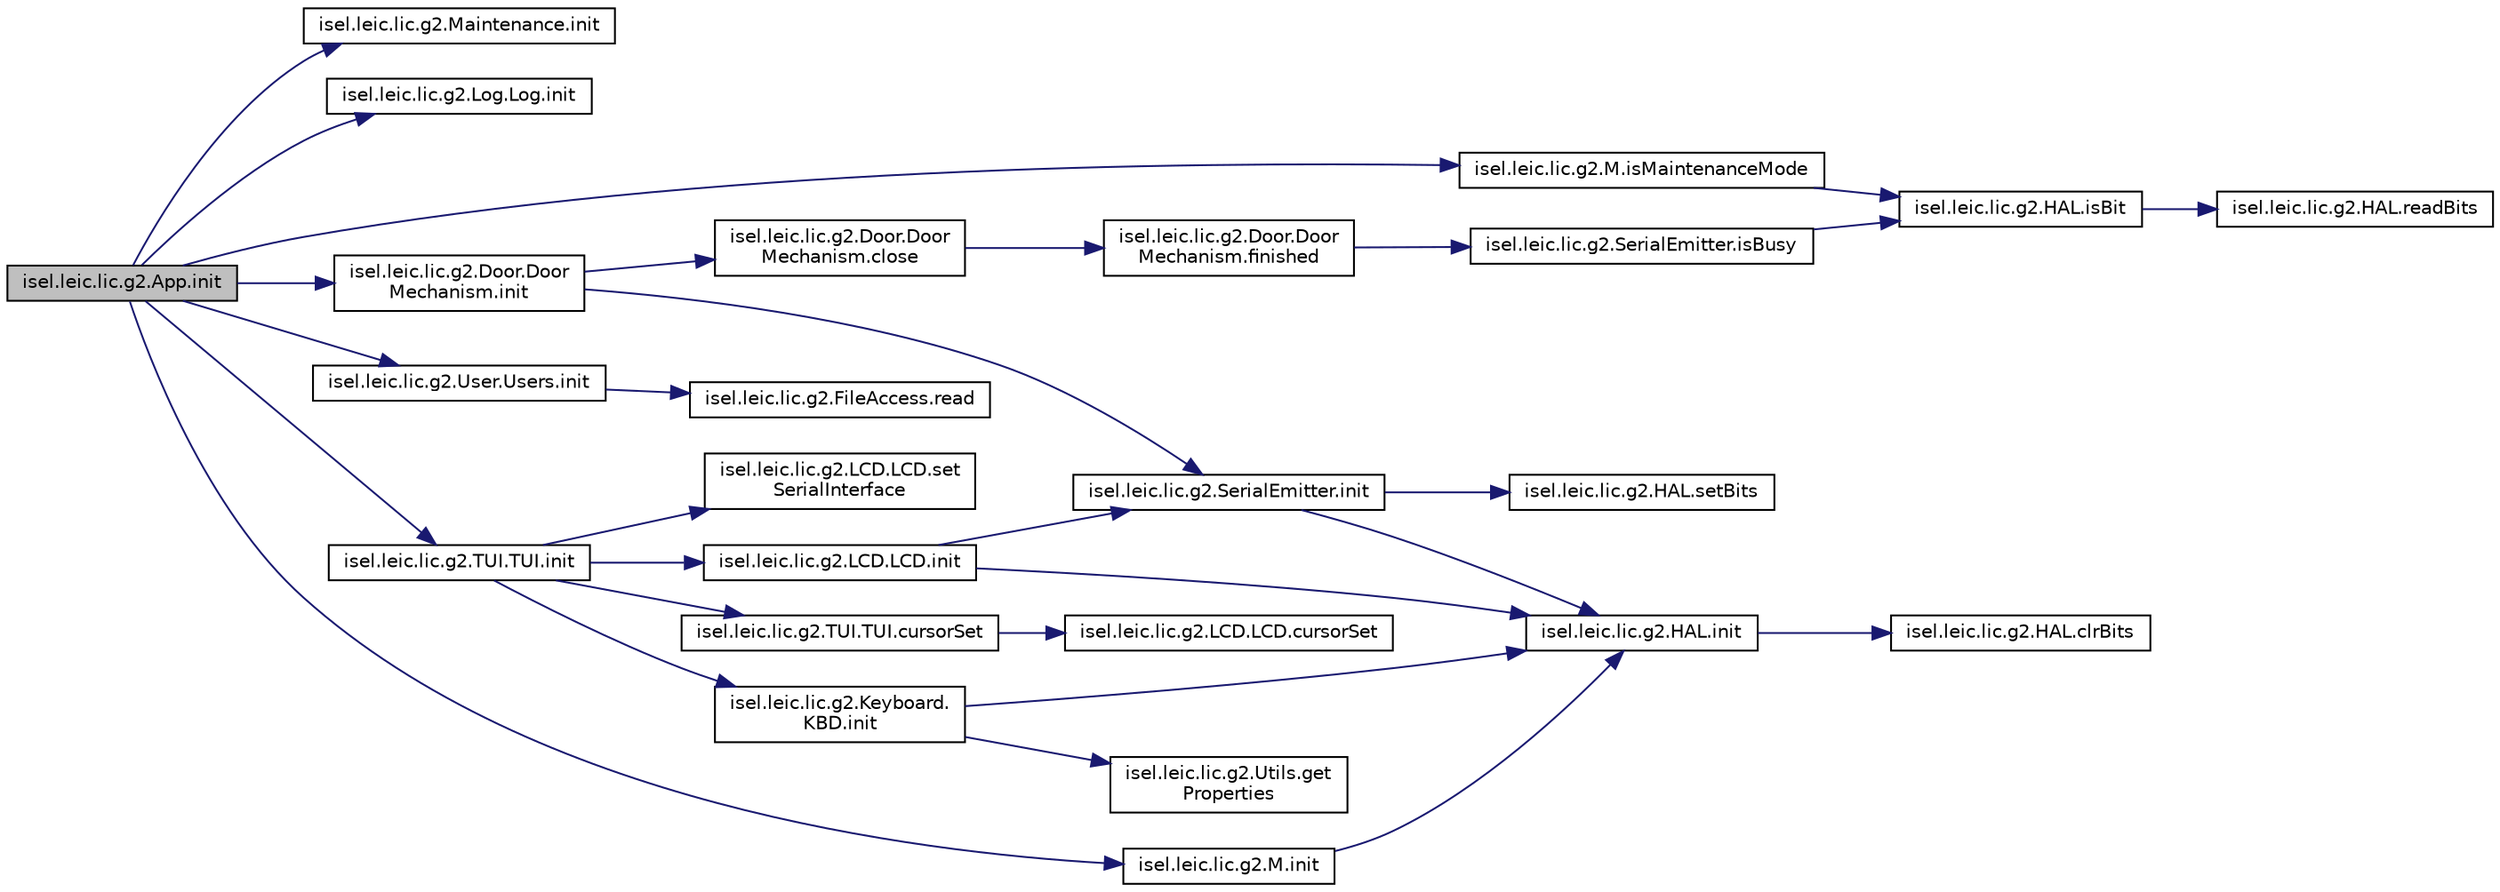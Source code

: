 digraph "isel.leic.lic.g2.App.init"
{
 // LATEX_PDF_SIZE
  edge [fontname="Helvetica",fontsize="10",labelfontname="Helvetica",labelfontsize="10"];
  node [fontname="Helvetica",fontsize="10",shape=record];
  rankdir="LR";
  Node1 [label="isel.leic.lic.g2.App.init",height=0.2,width=0.4,color="black", fillcolor="grey75", style="filled", fontcolor="black",tooltip=" "];
  Node1 -> Node2 [color="midnightblue",fontsize="10",style="solid"];
  Node2 [label="isel.leic.lic.g2.Maintenance.init",height=0.2,width=0.4,color="black", fillcolor="white", style="filled",URL="$classisel_1_1leic_1_1lic_1_1g2_1_1_maintenance.html#aba14ef56d431c1b3ad1bbd49ce7ff509",tooltip=" "];
  Node1 -> Node3 [color="midnightblue",fontsize="10",style="solid"];
  Node3 [label="isel.leic.lic.g2.Log.Log.init",height=0.2,width=0.4,color="black", fillcolor="white", style="filled",URL="$classisel_1_1leic_1_1lic_1_1g2_1_1_log_1_1_log.html#a4e9a2eb58ab3e8d20df64bb798fc69d2",tooltip=" "];
  Node1 -> Node4 [color="midnightblue",fontsize="10",style="solid"];
  Node4 [label="isel.leic.lic.g2.M.init",height=0.2,width=0.4,color="black", fillcolor="white", style="filled",URL="$classisel_1_1leic_1_1lic_1_1g2_1_1_m.html#ab83e43d7480d013eecfd7efa8c03c3db",tooltip=" "];
  Node4 -> Node5 [color="midnightblue",fontsize="10",style="solid"];
  Node5 [label="isel.leic.lic.g2.HAL.init",height=0.2,width=0.4,color="black", fillcolor="white", style="filled",URL="$classisel_1_1leic_1_1lic_1_1g2_1_1_h_a_l.html#af7539422bf1e4f0f8a27be6b25f74db7",tooltip=" "];
  Node5 -> Node6 [color="midnightblue",fontsize="10",style="solid"];
  Node6 [label="isel.leic.lic.g2.HAL.clrBits",height=0.2,width=0.4,color="black", fillcolor="white", style="filled",URL="$classisel_1_1leic_1_1lic_1_1g2_1_1_h_a_l.html#a08ab15ee3113f739261e847465fec706",tooltip=" "];
  Node1 -> Node7 [color="midnightblue",fontsize="10",style="solid"];
  Node7 [label="isel.leic.lic.g2.User.Users.init",height=0.2,width=0.4,color="black", fillcolor="white", style="filled",URL="$classisel_1_1leic_1_1lic_1_1g2_1_1_user_1_1_users.html#ae0c4b5e1dd5072043180a2e48667946c",tooltip=" "];
  Node7 -> Node8 [color="midnightblue",fontsize="10",style="solid"];
  Node8 [label="isel.leic.lic.g2.FileAccess.read",height=0.2,width=0.4,color="black", fillcolor="white", style="filled",URL="$classisel_1_1leic_1_1lic_1_1g2_1_1_file_access.html#ab54884a984ffebc48ec0f87f887efbc0",tooltip=" "];
  Node1 -> Node9 [color="midnightblue",fontsize="10",style="solid"];
  Node9 [label="isel.leic.lic.g2.Door.Door\lMechanism.init",height=0.2,width=0.4,color="black", fillcolor="white", style="filled",URL="$classisel_1_1leic_1_1lic_1_1g2_1_1_door_1_1_door_mechanism.html#a46b05ac1b5bd930777170d82727f034f",tooltip=" "];
  Node9 -> Node10 [color="midnightblue",fontsize="10",style="solid"];
  Node10 [label="isel.leic.lic.g2.Door.Door\lMechanism.close",height=0.2,width=0.4,color="black", fillcolor="white", style="filled",URL="$classisel_1_1leic_1_1lic_1_1g2_1_1_door_1_1_door_mechanism.html#ab92019e0d835f9ce2bc51a23a0d69009",tooltip=" "];
  Node10 -> Node11 [color="midnightblue",fontsize="10",style="solid"];
  Node11 [label="isel.leic.lic.g2.Door.Door\lMechanism.finished",height=0.2,width=0.4,color="black", fillcolor="white", style="filled",URL="$classisel_1_1leic_1_1lic_1_1g2_1_1_door_1_1_door_mechanism.html#a4c6438e31daabd5138dd0d542bf2603b",tooltip=" "];
  Node11 -> Node12 [color="midnightblue",fontsize="10",style="solid"];
  Node12 [label="isel.leic.lic.g2.SerialEmitter.isBusy",height=0.2,width=0.4,color="black", fillcolor="white", style="filled",URL="$classisel_1_1leic_1_1lic_1_1g2_1_1_serial_emitter.html#aade49b48039f011f38dc20befe139e41",tooltip=" "];
  Node12 -> Node13 [color="midnightblue",fontsize="10",style="solid"];
  Node13 [label="isel.leic.lic.g2.HAL.isBit",height=0.2,width=0.4,color="black", fillcolor="white", style="filled",URL="$classisel_1_1leic_1_1lic_1_1g2_1_1_h_a_l.html#ae646fea5575649187c3d04e65c5b75d1",tooltip=" "];
  Node13 -> Node14 [color="midnightblue",fontsize="10",style="solid"];
  Node14 [label="isel.leic.lic.g2.HAL.readBits",height=0.2,width=0.4,color="black", fillcolor="white", style="filled",URL="$classisel_1_1leic_1_1lic_1_1g2_1_1_h_a_l.html#a1ad88f3eb5aa5e2c6a2c7732ca25a57e",tooltip=" "];
  Node9 -> Node15 [color="midnightblue",fontsize="10",style="solid"];
  Node15 [label="isel.leic.lic.g2.SerialEmitter.init",height=0.2,width=0.4,color="black", fillcolor="white", style="filled",URL="$classisel_1_1leic_1_1lic_1_1g2_1_1_serial_emitter.html#aa310cd485f9560af93689df2bc3eecc3",tooltip=" "];
  Node15 -> Node5 [color="midnightblue",fontsize="10",style="solid"];
  Node15 -> Node16 [color="midnightblue",fontsize="10",style="solid"];
  Node16 [label="isel.leic.lic.g2.HAL.setBits",height=0.2,width=0.4,color="black", fillcolor="white", style="filled",URL="$classisel_1_1leic_1_1lic_1_1g2_1_1_h_a_l.html#a2ccd8dbfa7a7664e9d67e2321ba2a0f3",tooltip=" "];
  Node1 -> Node17 [color="midnightblue",fontsize="10",style="solid"];
  Node17 [label="isel.leic.lic.g2.TUI.TUI.init",height=0.2,width=0.4,color="black", fillcolor="white", style="filled",URL="$classisel_1_1leic_1_1lic_1_1g2_1_1_t_u_i_1_1_t_u_i.html#a6ea114e42ab32d9894a41f6685ff7a09",tooltip=" "];
  Node17 -> Node18 [color="midnightblue",fontsize="10",style="solid"];
  Node18 [label="isel.leic.lic.g2.TUI.TUI.cursorSet",height=0.2,width=0.4,color="black", fillcolor="white", style="filled",URL="$classisel_1_1leic_1_1lic_1_1g2_1_1_t_u_i_1_1_t_u_i.html#ae88bac5296b7252af21ab4f86ae4e59d",tooltip=" "];
  Node18 -> Node19 [color="midnightblue",fontsize="10",style="solid"];
  Node19 [label="isel.leic.lic.g2.LCD.LCD.cursorSet",height=0.2,width=0.4,color="black", fillcolor="white", style="filled",URL="$classisel_1_1leic_1_1lic_1_1g2_1_1_l_c_d_1_1_l_c_d.html#a9290b873a306f87c0dca501ddded0110",tooltip=" "];
  Node17 -> Node20 [color="midnightblue",fontsize="10",style="solid"];
  Node20 [label="isel.leic.lic.g2.Keyboard.\lKBD.init",height=0.2,width=0.4,color="black", fillcolor="white", style="filled",URL="$classisel_1_1leic_1_1lic_1_1g2_1_1_keyboard_1_1_k_b_d.html#ae363dba819b5509a27ec9e5ea1f7e945",tooltip=" "];
  Node20 -> Node21 [color="midnightblue",fontsize="10",style="solid"];
  Node21 [label="isel.leic.lic.g2.Utils.get\lProperties",height=0.2,width=0.4,color="black", fillcolor="white", style="filled",URL="$classisel_1_1leic_1_1lic_1_1g2_1_1_utils.html#a4cd78caf8b2d306ce0dcbd9c13299ce2",tooltip=" "];
  Node20 -> Node5 [color="midnightblue",fontsize="10",style="solid"];
  Node17 -> Node22 [color="midnightblue",fontsize="10",style="solid"];
  Node22 [label="isel.leic.lic.g2.LCD.LCD.init",height=0.2,width=0.4,color="black", fillcolor="white", style="filled",URL="$classisel_1_1leic_1_1lic_1_1g2_1_1_l_c_d_1_1_l_c_d.html#a60e1f73d46f9fba1ef4c993a60ee3366",tooltip=" "];
  Node22 -> Node5 [color="midnightblue",fontsize="10",style="solid"];
  Node22 -> Node15 [color="midnightblue",fontsize="10",style="solid"];
  Node17 -> Node23 [color="midnightblue",fontsize="10",style="solid"];
  Node23 [label="isel.leic.lic.g2.LCD.LCD.set\lSerialInterface",height=0.2,width=0.4,color="black", fillcolor="white", style="filled",URL="$classisel_1_1leic_1_1lic_1_1g2_1_1_l_c_d_1_1_l_c_d.html#a2301c191bbb493babff2f4633a713e06",tooltip=" "];
  Node1 -> Node24 [color="midnightblue",fontsize="10",style="solid"];
  Node24 [label="isel.leic.lic.g2.M.isMaintenanceMode",height=0.2,width=0.4,color="black", fillcolor="white", style="filled",URL="$classisel_1_1leic_1_1lic_1_1g2_1_1_m.html#adb7fdf4536800702690ebdaf22a36843",tooltip=" "];
  Node24 -> Node13 [color="midnightblue",fontsize="10",style="solid"];
}
